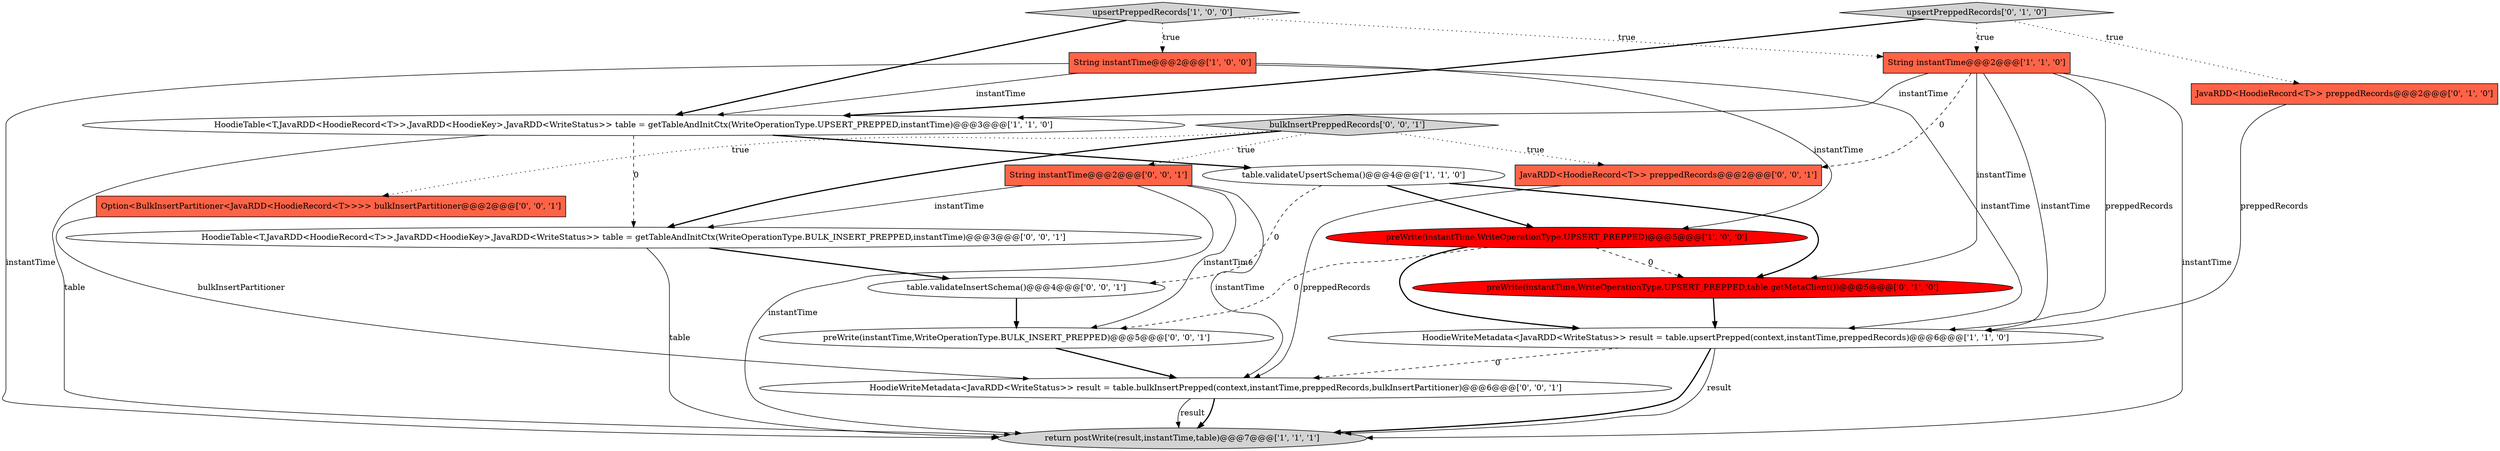 digraph {
13 [style = filled, label = "bulkInsertPreppedRecords['0', '0', '1']", fillcolor = lightgray, shape = diamond image = "AAA0AAABBB3BBB"];
2 [style = filled, label = "table.validateUpsertSchema()@@@4@@@['1', '1', '0']", fillcolor = white, shape = ellipse image = "AAA0AAABBB1BBB"];
7 [style = filled, label = "upsertPreppedRecords['1', '0', '0']", fillcolor = lightgray, shape = diamond image = "AAA0AAABBB1BBB"];
12 [style = filled, label = "preWrite(instantTime,WriteOperationType.BULK_INSERT_PREPPED)@@@5@@@['0', '0', '1']", fillcolor = white, shape = ellipse image = "AAA0AAABBB3BBB"];
1 [style = filled, label = "String instantTime@@@2@@@['1', '0', '0']", fillcolor = tomato, shape = box image = "AAA0AAABBB1BBB"];
5 [style = filled, label = "String instantTime@@@2@@@['1', '1', '0']", fillcolor = tomato, shape = box image = "AAA0AAABBB1BBB"];
17 [style = filled, label = "HoodieWriteMetadata<JavaRDD<WriteStatus>> result = table.bulkInsertPrepped(context,instantTime,preppedRecords,bulkInsertPartitioner)@@@6@@@['0', '0', '1']", fillcolor = white, shape = ellipse image = "AAA0AAABBB3BBB"];
9 [style = filled, label = "preWrite(instantTime,WriteOperationType.UPSERT_PREPPED,table.getMetaClient())@@@5@@@['0', '1', '0']", fillcolor = red, shape = ellipse image = "AAA1AAABBB2BBB"];
6 [style = filled, label = "return postWrite(result,instantTime,table)@@@7@@@['1', '1', '1']", fillcolor = lightgray, shape = ellipse image = "AAA0AAABBB1BBB"];
8 [style = filled, label = "JavaRDD<HoodieRecord<T>> preppedRecords@@@2@@@['0', '1', '0']", fillcolor = tomato, shape = box image = "AAA0AAABBB2BBB"];
15 [style = filled, label = "table.validateInsertSchema()@@@4@@@['0', '0', '1']", fillcolor = white, shape = ellipse image = "AAA0AAABBB3BBB"];
16 [style = filled, label = "String instantTime@@@2@@@['0', '0', '1']", fillcolor = tomato, shape = box image = "AAA0AAABBB3BBB"];
4 [style = filled, label = "preWrite(instantTime,WriteOperationType.UPSERT_PREPPED)@@@5@@@['1', '0', '0']", fillcolor = red, shape = ellipse image = "AAA1AAABBB1BBB"];
0 [style = filled, label = "HoodieTable<T,JavaRDD<HoodieRecord<T>>,JavaRDD<HoodieKey>,JavaRDD<WriteStatus>> table = getTableAndInitCtx(WriteOperationType.UPSERT_PREPPED,instantTime)@@@3@@@['1', '1', '0']", fillcolor = white, shape = ellipse image = "AAA0AAABBB1BBB"];
14 [style = filled, label = "Option<BulkInsertPartitioner<JavaRDD<HoodieRecord<T>>>> bulkInsertPartitioner@@@2@@@['0', '0', '1']", fillcolor = tomato, shape = box image = "AAA0AAABBB3BBB"];
18 [style = filled, label = "JavaRDD<HoodieRecord<T>> preppedRecords@@@2@@@['0', '0', '1']", fillcolor = tomato, shape = box image = "AAA0AAABBB3BBB"];
3 [style = filled, label = "HoodieWriteMetadata<JavaRDD<WriteStatus>> result = table.upsertPrepped(context,instantTime,preppedRecords)@@@6@@@['1', '1', '0']", fillcolor = white, shape = ellipse image = "AAA0AAABBB1BBB"];
11 [style = filled, label = "HoodieTable<T,JavaRDD<HoodieRecord<T>>,JavaRDD<HoodieKey>,JavaRDD<WriteStatus>> table = getTableAndInitCtx(WriteOperationType.BULK_INSERT_PREPPED,instantTime)@@@3@@@['0', '0', '1']", fillcolor = white, shape = ellipse image = "AAA0AAABBB3BBB"];
10 [style = filled, label = "upsertPreppedRecords['0', '1', '0']", fillcolor = lightgray, shape = diamond image = "AAA0AAABBB2BBB"];
4->3 [style = bold, label=""];
1->0 [style = solid, label="instantTime"];
10->8 [style = dotted, label="true"];
13->18 [style = dotted, label="true"];
16->6 [style = solid, label="instantTime"];
13->16 [style = dotted, label="true"];
3->17 [style = dashed, label="0"];
17->6 [style = bold, label=""];
5->3 [style = solid, label="instantTime"];
0->2 [style = bold, label=""];
12->17 [style = bold, label=""];
16->12 [style = solid, label="instantTime"];
16->11 [style = solid, label="instantTime"];
14->17 [style = solid, label="bulkInsertPartitioner"];
3->6 [style = bold, label=""];
0->6 [style = solid, label="table"];
7->0 [style = bold, label=""];
0->11 [style = dashed, label="0"];
2->9 [style = bold, label=""];
5->0 [style = solid, label="instantTime"];
5->18 [style = dashed, label="0"];
10->5 [style = dotted, label="true"];
1->4 [style = solid, label="instantTime"];
2->4 [style = bold, label=""];
13->11 [style = bold, label=""];
17->6 [style = solid, label="result"];
11->15 [style = bold, label=""];
4->12 [style = dashed, label="0"];
7->5 [style = dotted, label="true"];
2->15 [style = dashed, label="0"];
4->9 [style = dashed, label="0"];
1->6 [style = solid, label="instantTime"];
5->6 [style = solid, label="instantTime"];
5->3 [style = solid, label="preppedRecords"];
3->6 [style = solid, label="result"];
5->9 [style = solid, label="instantTime"];
11->6 [style = solid, label="table"];
10->0 [style = bold, label=""];
8->3 [style = solid, label="preppedRecords"];
9->3 [style = bold, label=""];
15->12 [style = bold, label=""];
16->17 [style = solid, label="instantTime"];
7->1 [style = dotted, label="true"];
13->14 [style = dotted, label="true"];
18->17 [style = solid, label="preppedRecords"];
1->3 [style = solid, label="instantTime"];
}
